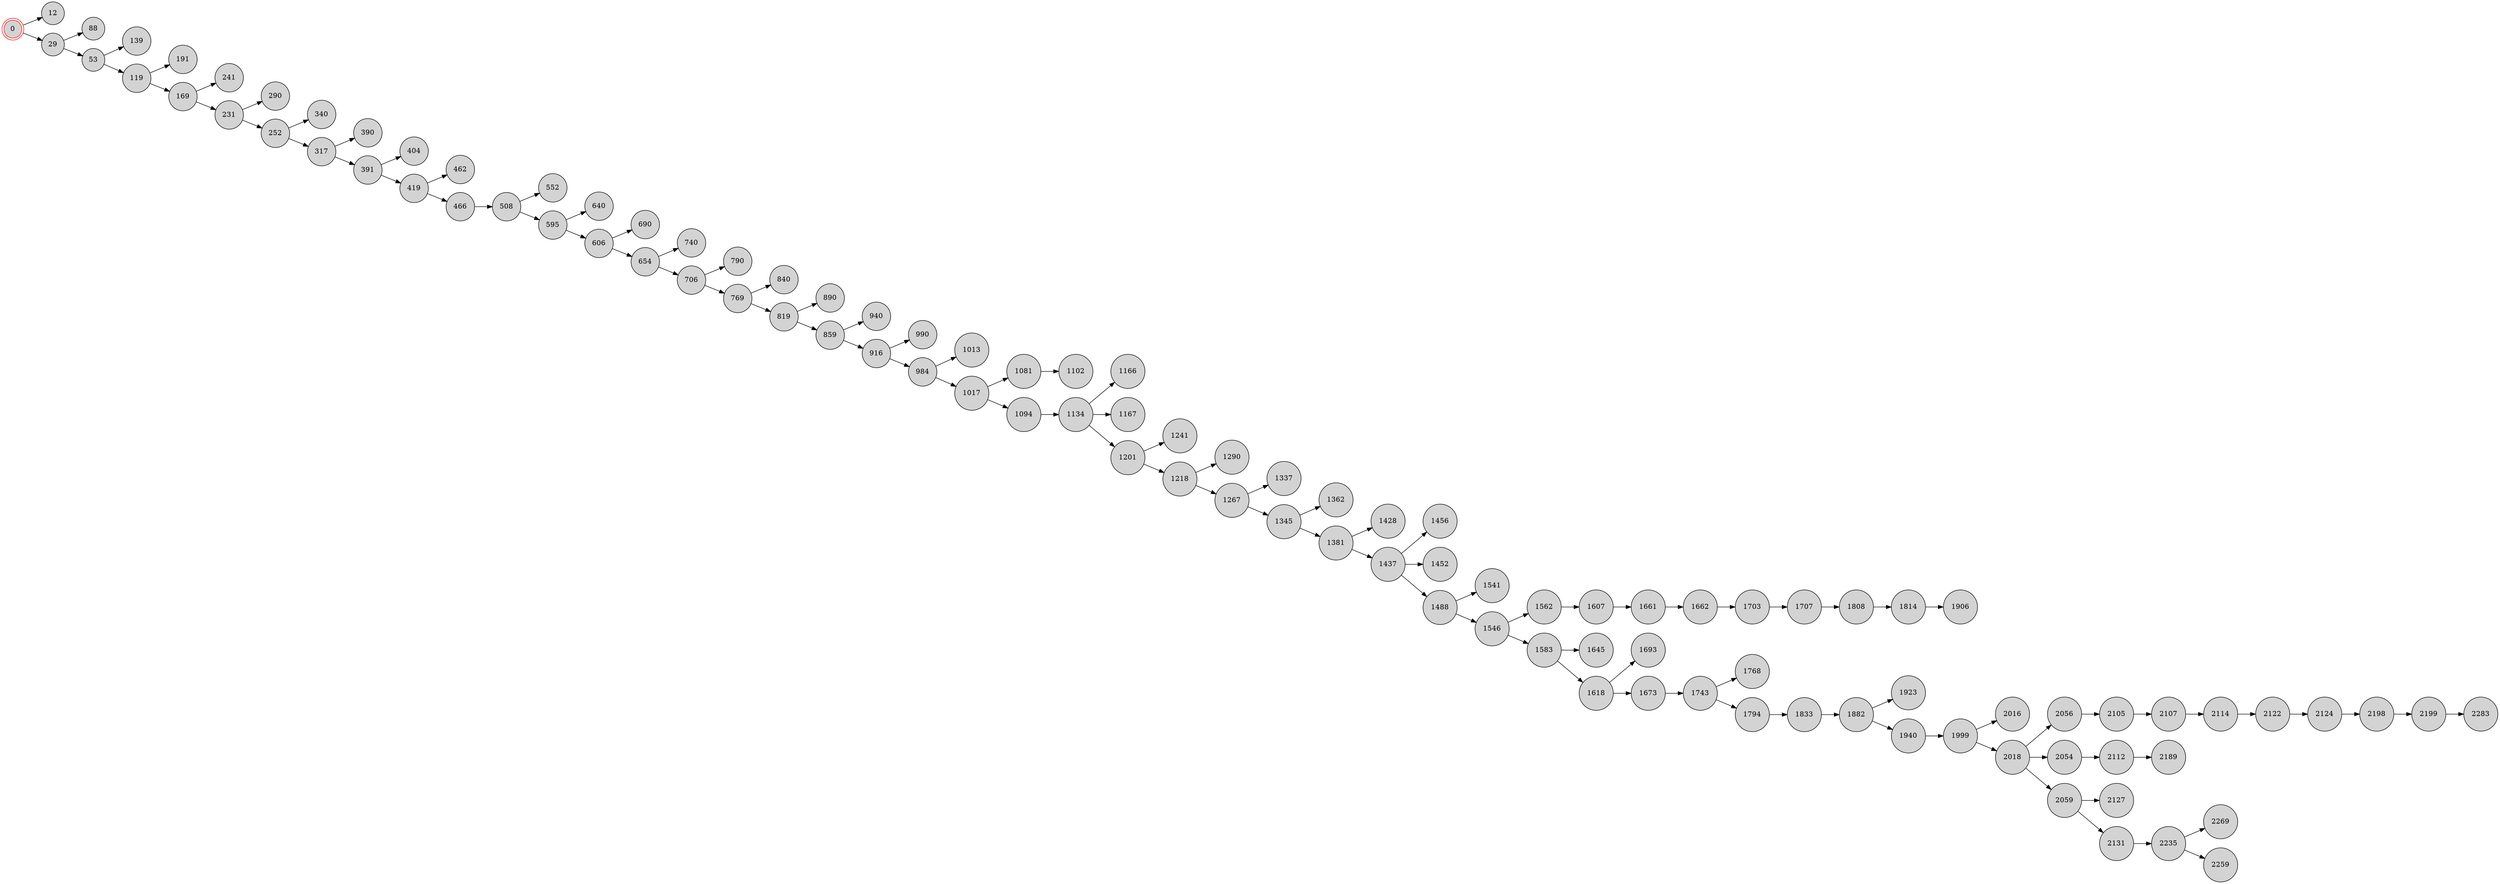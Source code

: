 digraph BlockchainTree {
    rankdir=LR;
    node [shape=circle, style=filled, fillcolor=lightgray];

    0 [shape=doublecircle, color=red];
    0 -> 12;
    0 -> 29;
    29 -> 88;
    29 -> 53;
    53 -> 139;
    53 -> 119;
    119 -> 191;
    119 -> 169;
    169 -> 241;
    169 -> 231;
    231 -> 290;
    231 -> 252;
    252 -> 340;
    252 -> 317;
    317 -> 390;
    317 -> 391;
    391 -> 404;
    391 -> 419;
    419 -> 462;
    419 -> 466;
    466 -> 508;
    508 -> 552;
    508 -> 595;
    595 -> 640;
    595 -> 606;
    606 -> 690;
    606 -> 654;
    654 -> 740;
    654 -> 706;
    706 -> 790;
    706 -> 769;
    769 -> 840;
    769 -> 819;
    819 -> 890;
    819 -> 859;
    859 -> 940;
    859 -> 916;
    916 -> 990;
    916 -> 984;
    984 -> 1013;
    984 -> 1017;
    1017 -> 1081;
    1081 -> 1102;
    1017 -> 1094;
    1094 -> 1134;
    1134 -> 1166;
    1134 -> 1167;
    1134 -> 1201;
    1201 -> 1241;
    1201 -> 1218;
    1218 -> 1290;
    1218 -> 1267;
    1267 -> 1337;
    1267 -> 1345;
    1345 -> 1362;
    1345 -> 1381;
    1381 -> 1428;
    1381 -> 1437;
    1437 -> 1456;
    1437 -> 1452;
    1437 -> 1488;
    1488 -> 1541;
    1488 -> 1546;
    1546 -> 1562;
    1562 -> 1607;
    1546 -> 1583;
    1583 -> 1645;
    1607 -> 1661;
    1661 -> 1662;
    1583 -> 1618;
    1662 -> 1703;
    1703 -> 1707;
    1618 -> 1693;
    1618 -> 1673;
    1673 -> 1743;
    1707 -> 1808;
    1743 -> 1768;
    1808 -> 1814;
    1743 -> 1794;
    1794 -> 1833;
    1814 -> 1906;
    1833 -> 1882;
    1882 -> 1923;
    1882 -> 1940;
    1940 -> 1999;
    1999 -> 2016;
    1999 -> 2018;
    2018 -> 2056;
    2056 -> 2105;
    2105 -> 2107;
    2018 -> 2054;
    2107 -> 2114;
    2114 -> 2122;
    2122 -> 2124;
    2018 -> 2059;
    2059 -> 2127;
    2054 -> 2112;
    2124 -> 2198;
    2198 -> 2199;
    2112 -> 2189;
    2059 -> 2131;
    2131 -> 2235;
    2235 -> 2269;
    2199 -> 2283;
    2235 -> 2259;
}
